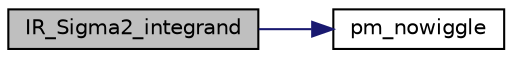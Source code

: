 digraph "IR_Sigma2_integrand"
{
 // LATEX_PDF_SIZE
  edge [fontname="Helvetica",fontsize="10",labelfontname="Helvetica",labelfontsize="10"];
  node [fontname="Helvetica",fontsize="10",shape=record];
  rankdir="LR";
  Node1 [label="IR_Sigma2_integrand",height=0.2,width=0.4,color="black", fillcolor="grey75", style="filled", fontcolor="black",tooltip="Integrand to compute the suppression factor IR_sigma2."];
  Node1 -> Node2 [color="midnightblue",fontsize="10",style="solid",fontname="Helvetica"];
  Node2 [label="pm_nowiggle",height=0.2,width=0.4,color="black", fillcolor="white", style="filled",URL="$dc/d8e/_i_r__res_8c.html#a6636c173929d53798037db6d86a74561",tooltip="Compute the no-wiggle componenet of the matter power spectrum."];
}
